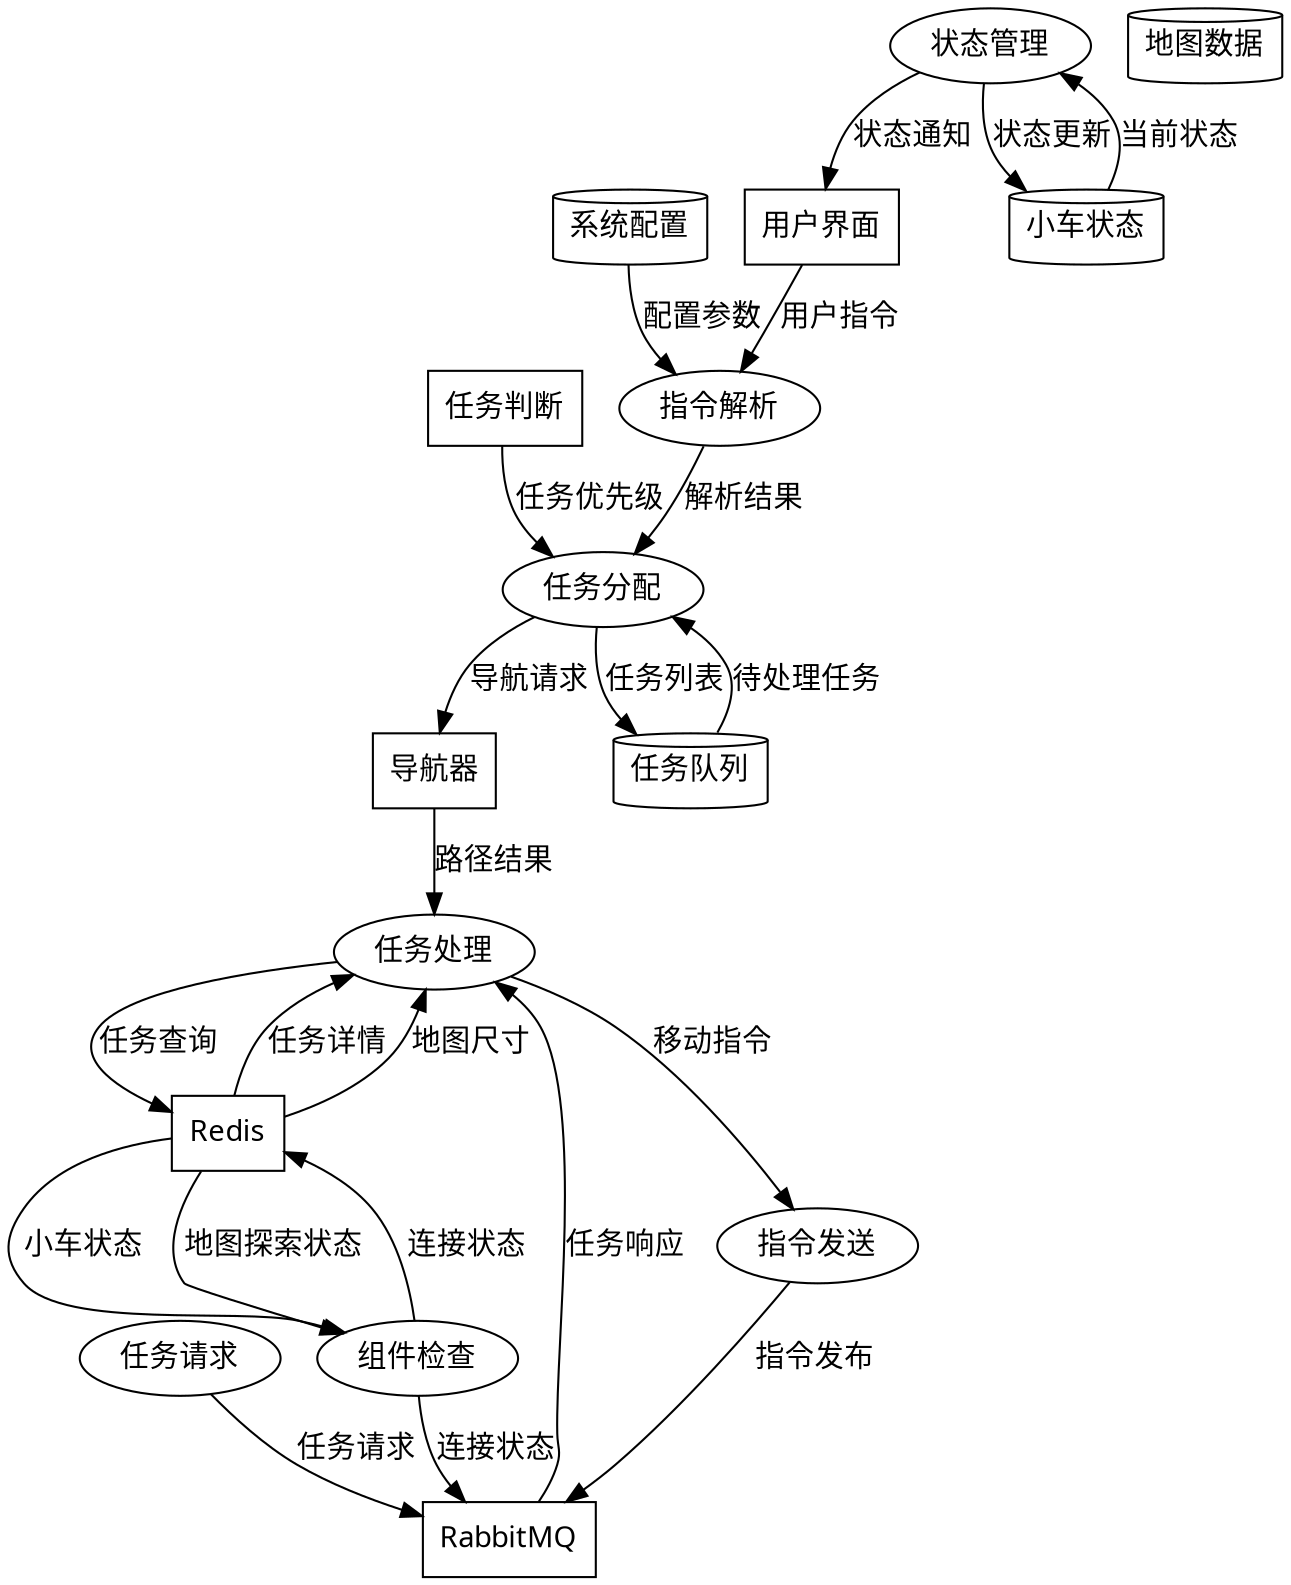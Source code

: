 digraph 控制器DFD {
    graph [fontname="Microsoft YaHei"];
    node [fontname="Microsoft YaHei"];
    edge [fontname="Microsoft YaHei"];
    
    // 外部实体
    用户界面 [shape=rectangle];
    导航器 [shape=rectangle];
    任务判断 [shape=rectangle];
    Redis [shape=rectangle];
    RabbitMQ [shape=rectangle];
    
    // 处理过程
    指令解析 [shape=ellipse];
    任务分配 [shape=ellipse];
    状态管理 [shape=ellipse];
    组件检查 [shape=ellipse];
    任务请求 [shape=ellipse];
    指令发送 [shape=ellipse];
    任务处理 [shape=ellipse];
    
    // 数据存储
    任务队列 [shape=cylinder];
    小车状态 [shape=cylinder];
    系统配置 [shape=cylinder];
    地图数据 [shape=cylinder];
    
    // 数据流
    用户界面 -> 指令解析 [label="用户指令"];
    指令解析 -> 任务分配 [label="解析结果"];
    任务分配 -> 任务队列 [label="任务列表"];
    任务队列 -> 任务分配 [label="待处理任务"];
    任务分配 -> 导航器 [label="导航请求"];
    导航器 -> 任务处理 [label="路径结果"];
    
    组件检查 -> Redis [label="连接状态"];
    Redis -> 组件检查 [label="小车状态"];
    组件检查 -> RabbitMQ [label="连接状态"];
    
    任务处理 -> Redis [label="任务查询"];
    Redis -> 任务处理 [label="任务详情"];
    任务处理 -> 指令发送 [label="移动指令"];
    指令发送 -> RabbitMQ [label="指令发布"];
    
    任务请求 -> RabbitMQ [label="任务请求"];
    RabbitMQ -> 任务处理 [label="任务响应"];
    
    状态管理 -> 小车状态 [label="状态更新"];
    小车状态 -> 状态管理 [label="当前状态"];
    状态管理 -> 用户界面 [label="状态通知"];
    
    系统配置 -> 指令解析 [label="配置参数"];
    任务判断 -> 任务分配 [label="任务优先级"];
    
    Redis -> 任务处理 [label="地图尺寸"];
    Redis -> 组件检查 [label="地图探索状态"];
}